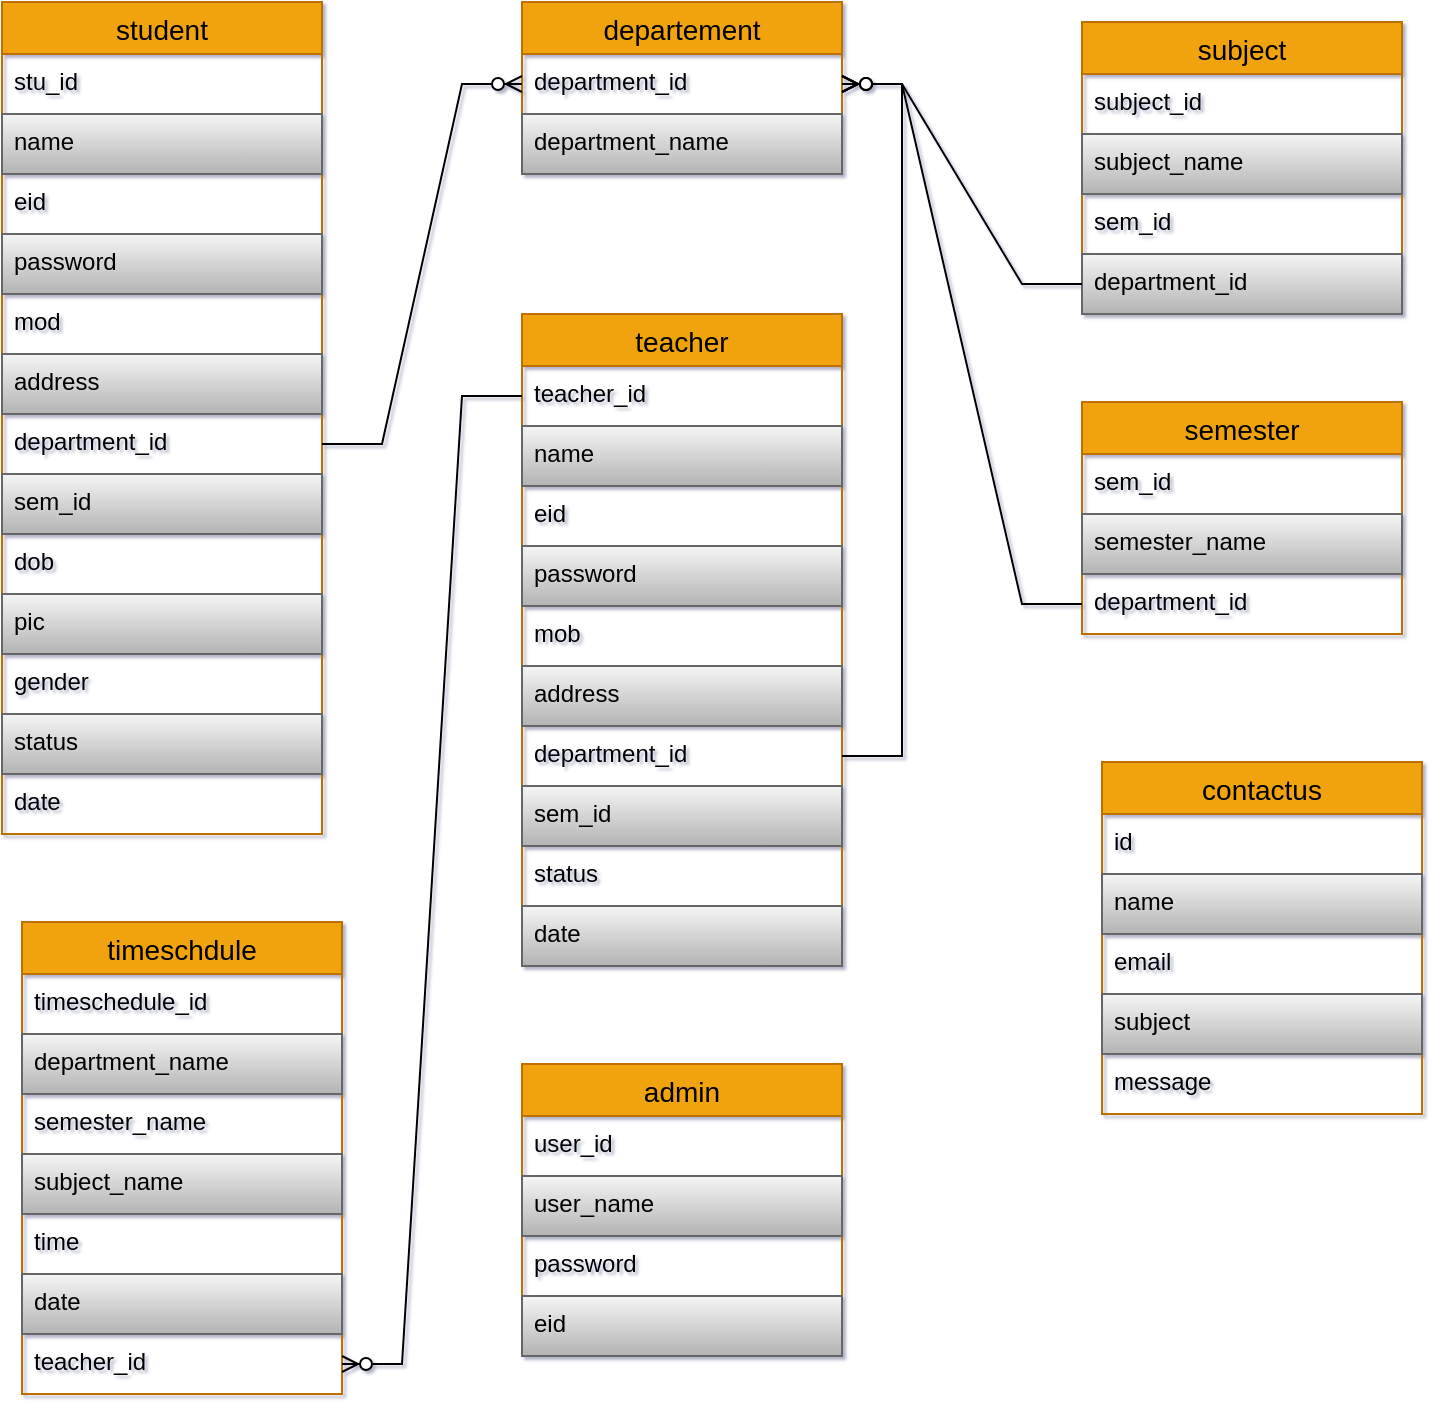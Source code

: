 <mxfile version="15.5.5" type="github">
  <diagram id="C5RBs43oDa-KdzZeNtuy" name="Page-1">
    <mxGraphModel dx="1483" dy="781" grid="1" gridSize="10" guides="1" tooltips="1" connect="1" arrows="1" fold="1" page="1" pageScale="1" pageWidth="1169" pageHeight="1654" background="#FFFFFF" math="0" shadow="1">
      <root>
        <mxCell id="WIyWlLk6GJQsqaUBKTNV-0" />
        <mxCell id="WIyWlLk6GJQsqaUBKTNV-1" parent="WIyWlLk6GJQsqaUBKTNV-0" />
        <mxCell id="6buz9TwMbB4uj7wlpRJJ-68" value="student" style="swimlane;fontStyle=0;childLayout=stackLayout;horizontal=1;startSize=26;horizontalStack=0;resizeParent=1;resizeParentMax=0;resizeLast=0;collapsible=1;marginBottom=0;align=center;fontSize=14;fillColor=#f0a30a;fontColor=#000000;strokeColor=#BD7000;" vertex="1" parent="WIyWlLk6GJQsqaUBKTNV-1">
          <mxGeometry x="30" y="150" width="160" height="416" as="geometry" />
        </mxCell>
        <mxCell id="6buz9TwMbB4uj7wlpRJJ-69" value="stu_id" style="text;strokeColor=none;fillColor=none;spacingLeft=4;spacingRight=4;overflow=hidden;rotatable=0;points=[[0,0.5],[1,0.5]];portConstraint=eastwest;fontSize=12;" vertex="1" parent="6buz9TwMbB4uj7wlpRJJ-68">
          <mxGeometry y="26" width="160" height="30" as="geometry" />
        </mxCell>
        <mxCell id="6buz9TwMbB4uj7wlpRJJ-70" value="name" style="text;strokeColor=#666666;fillColor=#f5f5f5;spacingLeft=4;spacingRight=4;overflow=hidden;rotatable=0;points=[[0,0.5],[1,0.5]];portConstraint=eastwest;fontSize=12;gradientColor=#b3b3b3;" vertex="1" parent="6buz9TwMbB4uj7wlpRJJ-68">
          <mxGeometry y="56" width="160" height="30" as="geometry" />
        </mxCell>
        <mxCell id="6buz9TwMbB4uj7wlpRJJ-71" value="eid" style="text;strokeColor=none;fillColor=none;spacingLeft=4;spacingRight=4;overflow=hidden;rotatable=0;points=[[0,0.5],[1,0.5]];portConstraint=eastwest;fontSize=12;" vertex="1" parent="6buz9TwMbB4uj7wlpRJJ-68">
          <mxGeometry y="86" width="160" height="30" as="geometry" />
        </mxCell>
        <mxCell id="6buz9TwMbB4uj7wlpRJJ-72" value="password" style="text;strokeColor=#666666;fillColor=#f5f5f5;spacingLeft=4;spacingRight=4;overflow=hidden;rotatable=0;points=[[0,0.5],[1,0.5]];portConstraint=eastwest;fontSize=12;gradientColor=#b3b3b3;" vertex="1" parent="6buz9TwMbB4uj7wlpRJJ-68">
          <mxGeometry y="116" width="160" height="30" as="geometry" />
        </mxCell>
        <mxCell id="6buz9TwMbB4uj7wlpRJJ-73" value="mod&#xa;" style="text;strokeColor=none;fillColor=none;spacingLeft=4;spacingRight=4;overflow=hidden;rotatable=0;points=[[0,0.5],[1,0.5]];portConstraint=eastwest;fontSize=12;" vertex="1" parent="6buz9TwMbB4uj7wlpRJJ-68">
          <mxGeometry y="146" width="160" height="30" as="geometry" />
        </mxCell>
        <mxCell id="6buz9TwMbB4uj7wlpRJJ-74" value="address" style="text;strokeColor=#666666;fillColor=#f5f5f5;spacingLeft=4;spacingRight=4;overflow=hidden;rotatable=0;points=[[0,0.5],[1,0.5]];portConstraint=eastwest;fontSize=12;gradientColor=#b3b3b3;" vertex="1" parent="6buz9TwMbB4uj7wlpRJJ-68">
          <mxGeometry y="176" width="160" height="30" as="geometry" />
        </mxCell>
        <mxCell id="6buz9TwMbB4uj7wlpRJJ-75" value="department_id" style="text;spacingLeft=4;spacingRight=4;overflow=hidden;rotatable=0;points=[[0,0.5],[1,0.5]];portConstraint=eastwest;fontSize=12;" vertex="1" parent="6buz9TwMbB4uj7wlpRJJ-68">
          <mxGeometry y="206" width="160" height="30" as="geometry" />
        </mxCell>
        <mxCell id="6buz9TwMbB4uj7wlpRJJ-76" value="sem_id" style="text;spacingLeft=4;spacingRight=4;overflow=hidden;rotatable=0;points=[[0,0.5],[1,0.5]];portConstraint=eastwest;fontSize=12;fillColor=#f5f5f5;gradientColor=#b3b3b3;strokeColor=#666666;" vertex="1" parent="6buz9TwMbB4uj7wlpRJJ-68">
          <mxGeometry y="236" width="160" height="30" as="geometry" />
        </mxCell>
        <mxCell id="6buz9TwMbB4uj7wlpRJJ-77" value="dob" style="text;spacingLeft=4;spacingRight=4;overflow=hidden;rotatable=0;points=[[0,0.5],[1,0.5]];portConstraint=eastwest;fontSize=12;" vertex="1" parent="6buz9TwMbB4uj7wlpRJJ-68">
          <mxGeometry y="266" width="160" height="30" as="geometry" />
        </mxCell>
        <mxCell id="6buz9TwMbB4uj7wlpRJJ-78" value="pic" style="text;spacingLeft=4;spacingRight=4;overflow=hidden;rotatable=0;points=[[0,0.5],[1,0.5]];portConstraint=eastwest;fontSize=12;fillColor=#f5f5f5;gradientColor=#b3b3b3;strokeColor=#666666;" vertex="1" parent="6buz9TwMbB4uj7wlpRJJ-68">
          <mxGeometry y="296" width="160" height="30" as="geometry" />
        </mxCell>
        <mxCell id="6buz9TwMbB4uj7wlpRJJ-79" value="gender" style="text;spacingLeft=4;spacingRight=4;overflow=hidden;rotatable=0;points=[[0,0.5],[1,0.5]];portConstraint=eastwest;fontSize=12;" vertex="1" parent="6buz9TwMbB4uj7wlpRJJ-68">
          <mxGeometry y="326" width="160" height="30" as="geometry" />
        </mxCell>
        <mxCell id="6buz9TwMbB4uj7wlpRJJ-80" value="status" style="text;spacingLeft=4;spacingRight=4;overflow=hidden;rotatable=0;points=[[0,0.5],[1,0.5]];portConstraint=eastwest;fontSize=12;fillColor=#f5f5f5;gradientColor=#b3b3b3;strokeColor=#666666;" vertex="1" parent="6buz9TwMbB4uj7wlpRJJ-68">
          <mxGeometry y="356" width="160" height="30" as="geometry" />
        </mxCell>
        <mxCell id="6buz9TwMbB4uj7wlpRJJ-81" value="date" style="text;spacingLeft=4;spacingRight=4;overflow=hidden;rotatable=0;points=[[0,0.5],[1,0.5]];portConstraint=eastwest;fontSize=12;" vertex="1" parent="6buz9TwMbB4uj7wlpRJJ-68">
          <mxGeometry y="386" width="160" height="30" as="geometry" />
        </mxCell>
        <mxCell id="6buz9TwMbB4uj7wlpRJJ-96" value="subject" style="swimlane;fontStyle=0;childLayout=stackLayout;horizontal=1;startSize=26;horizontalStack=0;resizeParent=1;resizeParentMax=0;resizeLast=0;collapsible=1;marginBottom=0;align=center;fontSize=14;fillColor=#f0a30a;strokeColor=#BD7000;fontColor=#000000;" vertex="1" parent="WIyWlLk6GJQsqaUBKTNV-1">
          <mxGeometry x="570" y="160" width="160" height="146" as="geometry" />
        </mxCell>
        <mxCell id="6buz9TwMbB4uj7wlpRJJ-97" value="subject_id" style="text;strokeColor=none;fillColor=none;spacingLeft=4;spacingRight=4;overflow=hidden;rotatable=0;points=[[0,0.5],[1,0.5]];portConstraint=eastwest;fontSize=12;" vertex="1" parent="6buz9TwMbB4uj7wlpRJJ-96">
          <mxGeometry y="26" width="160" height="30" as="geometry" />
        </mxCell>
        <mxCell id="6buz9TwMbB4uj7wlpRJJ-98" value="subject_name" style="text;strokeColor=#666666;fillColor=#f5f5f5;spacingLeft=4;spacingRight=4;overflow=hidden;rotatable=0;points=[[0,0.5],[1,0.5]];portConstraint=eastwest;fontSize=12;gradientColor=#b3b3b3;" vertex="1" parent="6buz9TwMbB4uj7wlpRJJ-96">
          <mxGeometry y="56" width="160" height="30" as="geometry" />
        </mxCell>
        <mxCell id="6buz9TwMbB4uj7wlpRJJ-99" value="sem_id" style="text;strokeColor=none;fillColor=none;spacingLeft=4;spacingRight=4;overflow=hidden;rotatable=0;points=[[0,0.5],[1,0.5]];portConstraint=eastwest;fontSize=12;" vertex="1" parent="6buz9TwMbB4uj7wlpRJJ-96">
          <mxGeometry y="86" width="160" height="30" as="geometry" />
        </mxCell>
        <mxCell id="6buz9TwMbB4uj7wlpRJJ-100" value="department_id" style="text;strokeColor=#666666;fillColor=#f5f5f5;spacingLeft=4;spacingRight=4;overflow=hidden;rotatable=0;points=[[0,0.5],[1,0.5]];portConstraint=eastwest;fontSize=12;gradientColor=#b3b3b3;" vertex="1" parent="6buz9TwMbB4uj7wlpRJJ-96">
          <mxGeometry y="116" width="160" height="30" as="geometry" />
        </mxCell>
        <mxCell id="6buz9TwMbB4uj7wlpRJJ-101" value="admin" style="swimlane;fontStyle=0;childLayout=stackLayout;horizontal=1;startSize=26;horizontalStack=0;resizeParent=1;resizeParentMax=0;resizeLast=0;collapsible=1;marginBottom=0;align=center;fontSize=14;fillColor=#f0a30a;strokeColor=#BD7000;fontColor=#000000;" vertex="1" parent="WIyWlLk6GJQsqaUBKTNV-1">
          <mxGeometry x="290" y="681" width="160" height="146" as="geometry" />
        </mxCell>
        <mxCell id="6buz9TwMbB4uj7wlpRJJ-102" value="user_id" style="text;strokeColor=none;fillColor=none;spacingLeft=4;spacingRight=4;overflow=hidden;rotatable=0;points=[[0,0.5],[1,0.5]];portConstraint=eastwest;fontSize=12;" vertex="1" parent="6buz9TwMbB4uj7wlpRJJ-101">
          <mxGeometry y="26" width="160" height="30" as="geometry" />
        </mxCell>
        <mxCell id="6buz9TwMbB4uj7wlpRJJ-103" value="user_name" style="text;strokeColor=#666666;fillColor=#f5f5f5;spacingLeft=4;spacingRight=4;overflow=hidden;rotatable=0;points=[[0,0.5],[1,0.5]];portConstraint=eastwest;fontSize=12;gradientColor=#b3b3b3;" vertex="1" parent="6buz9TwMbB4uj7wlpRJJ-101">
          <mxGeometry y="56" width="160" height="30" as="geometry" />
        </mxCell>
        <mxCell id="6buz9TwMbB4uj7wlpRJJ-104" value="password" style="text;strokeColor=none;fillColor=none;spacingLeft=4;spacingRight=4;overflow=hidden;rotatable=0;points=[[0,0.5],[1,0.5]];portConstraint=eastwest;fontSize=12;" vertex="1" parent="6buz9TwMbB4uj7wlpRJJ-101">
          <mxGeometry y="86" width="160" height="30" as="geometry" />
        </mxCell>
        <mxCell id="6buz9TwMbB4uj7wlpRJJ-105" value="eid" style="text;strokeColor=#666666;fillColor=#f5f5f5;spacingLeft=4;spacingRight=4;overflow=hidden;rotatable=0;points=[[0,0.5],[1,0.5]];portConstraint=eastwest;fontSize=12;gradientColor=#b3b3b3;" vertex="1" parent="6buz9TwMbB4uj7wlpRJJ-101">
          <mxGeometry y="116" width="160" height="30" as="geometry" />
        </mxCell>
        <mxCell id="6buz9TwMbB4uj7wlpRJJ-106" value="contactus" style="swimlane;fontStyle=0;childLayout=stackLayout;horizontal=1;startSize=26;horizontalStack=0;resizeParent=1;resizeParentMax=0;resizeLast=0;collapsible=1;marginBottom=0;align=center;fontSize=14;fillColor=#f0a30a;strokeColor=#BD7000;fontColor=#000000;" vertex="1" parent="WIyWlLk6GJQsqaUBKTNV-1">
          <mxGeometry x="580" y="530" width="160" height="176" as="geometry" />
        </mxCell>
        <mxCell id="6buz9TwMbB4uj7wlpRJJ-107" value="id" style="text;strokeColor=none;fillColor=none;spacingLeft=4;spacingRight=4;overflow=hidden;rotatable=0;points=[[0,0.5],[1,0.5]];portConstraint=eastwest;fontSize=12;" vertex="1" parent="6buz9TwMbB4uj7wlpRJJ-106">
          <mxGeometry y="26" width="160" height="30" as="geometry" />
        </mxCell>
        <mxCell id="6buz9TwMbB4uj7wlpRJJ-108" value="name" style="text;strokeColor=#666666;fillColor=#f5f5f5;spacingLeft=4;spacingRight=4;overflow=hidden;rotatable=0;points=[[0,0.5],[1,0.5]];portConstraint=eastwest;fontSize=12;gradientColor=#b3b3b3;" vertex="1" parent="6buz9TwMbB4uj7wlpRJJ-106">
          <mxGeometry y="56" width="160" height="30" as="geometry" />
        </mxCell>
        <mxCell id="6buz9TwMbB4uj7wlpRJJ-109" value="email" style="text;strokeColor=none;fillColor=none;spacingLeft=4;spacingRight=4;overflow=hidden;rotatable=0;points=[[0,0.5],[1,0.5]];portConstraint=eastwest;fontSize=12;" vertex="1" parent="6buz9TwMbB4uj7wlpRJJ-106">
          <mxGeometry y="86" width="160" height="30" as="geometry" />
        </mxCell>
        <mxCell id="6buz9TwMbB4uj7wlpRJJ-110" value="subject&#xa;" style="text;strokeColor=#666666;fillColor=#f5f5f5;spacingLeft=4;spacingRight=4;overflow=hidden;rotatable=0;points=[[0,0.5],[1,0.5]];portConstraint=eastwest;fontSize=12;gradientColor=#b3b3b3;" vertex="1" parent="6buz9TwMbB4uj7wlpRJJ-106">
          <mxGeometry y="116" width="160" height="30" as="geometry" />
        </mxCell>
        <mxCell id="6buz9TwMbB4uj7wlpRJJ-111" value="message" style="text;strokeColor=none;fillColor=none;spacingLeft=4;spacingRight=4;overflow=hidden;rotatable=0;points=[[0,0.5],[1,0.5]];portConstraint=eastwest;fontSize=12;" vertex="1" parent="6buz9TwMbB4uj7wlpRJJ-106">
          <mxGeometry y="146" width="160" height="30" as="geometry" />
        </mxCell>
        <mxCell id="6buz9TwMbB4uj7wlpRJJ-113" value="departement" style="swimlane;fontStyle=0;childLayout=stackLayout;horizontal=1;startSize=26;horizontalStack=0;resizeParent=1;resizeParentMax=0;resizeLast=0;collapsible=1;marginBottom=0;align=center;fontSize=14;fillColor=#f0a30a;strokeColor=#BD7000;fontColor=#000000;" vertex="1" parent="WIyWlLk6GJQsqaUBKTNV-1">
          <mxGeometry x="290" y="150" width="160" height="86" as="geometry" />
        </mxCell>
        <mxCell id="6buz9TwMbB4uj7wlpRJJ-114" value="department_id" style="text;strokeColor=none;fillColor=none;spacingLeft=4;spacingRight=4;overflow=hidden;rotatable=0;points=[[0,0.5],[1,0.5]];portConstraint=eastwest;fontSize=12;" vertex="1" parent="6buz9TwMbB4uj7wlpRJJ-113">
          <mxGeometry y="26" width="160" height="30" as="geometry" />
        </mxCell>
        <mxCell id="6buz9TwMbB4uj7wlpRJJ-115" value="department_name" style="text;strokeColor=#666666;fillColor=#f5f5f5;spacingLeft=4;spacingRight=4;overflow=hidden;rotatable=0;points=[[0,0.5],[1,0.5]];portConstraint=eastwest;fontSize=12;gradientColor=#b3b3b3;" vertex="1" parent="6buz9TwMbB4uj7wlpRJJ-113">
          <mxGeometry y="56" width="160" height="30" as="geometry" />
        </mxCell>
        <mxCell id="6buz9TwMbB4uj7wlpRJJ-117" value="semester" style="swimlane;fontStyle=0;childLayout=stackLayout;horizontal=1;startSize=26;horizontalStack=0;resizeParent=1;resizeParentMax=0;resizeLast=0;collapsible=1;marginBottom=0;align=center;fontSize=14;fillColor=#f0a30a;strokeColor=#BD7000;fontColor=#000000;" vertex="1" parent="WIyWlLk6GJQsqaUBKTNV-1">
          <mxGeometry x="570" y="350" width="160" height="116" as="geometry" />
        </mxCell>
        <mxCell id="6buz9TwMbB4uj7wlpRJJ-118" value="sem_id" style="text;strokeColor=none;fillColor=none;spacingLeft=4;spacingRight=4;overflow=hidden;rotatable=0;points=[[0,0.5],[1,0.5]];portConstraint=eastwest;fontSize=12;" vertex="1" parent="6buz9TwMbB4uj7wlpRJJ-117">
          <mxGeometry y="26" width="160" height="30" as="geometry" />
        </mxCell>
        <mxCell id="6buz9TwMbB4uj7wlpRJJ-119" value="semester_name" style="text;strokeColor=#666666;fillColor=#f5f5f5;spacingLeft=4;spacingRight=4;overflow=hidden;rotatable=0;points=[[0,0.5],[1,0.5]];portConstraint=eastwest;fontSize=12;gradientColor=#b3b3b3;" vertex="1" parent="6buz9TwMbB4uj7wlpRJJ-117">
          <mxGeometry y="56" width="160" height="30" as="geometry" />
        </mxCell>
        <mxCell id="6buz9TwMbB4uj7wlpRJJ-120" value="department_id" style="text;strokeColor=none;fillColor=none;spacingLeft=4;spacingRight=4;overflow=hidden;rotatable=0;points=[[0,0.5],[1,0.5]];portConstraint=eastwest;fontSize=12;" vertex="1" parent="6buz9TwMbB4uj7wlpRJJ-117">
          <mxGeometry y="86" width="160" height="30" as="geometry" />
        </mxCell>
        <mxCell id="6buz9TwMbB4uj7wlpRJJ-121" value="teacher" style="swimlane;fontStyle=0;childLayout=stackLayout;horizontal=1;startSize=26;horizontalStack=0;resizeParent=1;resizeParentMax=0;resizeLast=0;collapsible=1;marginBottom=0;align=center;fontSize=14;fillColor=#f0a30a;strokeColor=#BD7000;fontColor=#000000;" vertex="1" parent="WIyWlLk6GJQsqaUBKTNV-1">
          <mxGeometry x="290" y="306" width="160" height="326" as="geometry" />
        </mxCell>
        <mxCell id="6buz9TwMbB4uj7wlpRJJ-122" value="teacher_id" style="text;strokeColor=none;fillColor=none;spacingLeft=4;spacingRight=4;overflow=hidden;rotatable=0;points=[[0,0.5],[1,0.5]];portConstraint=eastwest;fontSize=12;" vertex="1" parent="6buz9TwMbB4uj7wlpRJJ-121">
          <mxGeometry y="26" width="160" height="30" as="geometry" />
        </mxCell>
        <mxCell id="6buz9TwMbB4uj7wlpRJJ-123" value="name" style="text;strokeColor=#666666;fillColor=#f5f5f5;spacingLeft=4;spacingRight=4;overflow=hidden;rotatable=0;points=[[0,0.5],[1,0.5]];portConstraint=eastwest;fontSize=12;gradientColor=#b3b3b3;" vertex="1" parent="6buz9TwMbB4uj7wlpRJJ-121">
          <mxGeometry y="56" width="160" height="30" as="geometry" />
        </mxCell>
        <mxCell id="6buz9TwMbB4uj7wlpRJJ-124" value="eid" style="text;strokeColor=none;fillColor=none;spacingLeft=4;spacingRight=4;overflow=hidden;rotatable=0;points=[[0,0.5],[1,0.5]];portConstraint=eastwest;fontSize=12;" vertex="1" parent="6buz9TwMbB4uj7wlpRJJ-121">
          <mxGeometry y="86" width="160" height="30" as="geometry" />
        </mxCell>
        <mxCell id="6buz9TwMbB4uj7wlpRJJ-125" value="password" style="text;strokeColor=#666666;fillColor=#f5f5f5;spacingLeft=4;spacingRight=4;overflow=hidden;rotatable=0;points=[[0,0.5],[1,0.5]];portConstraint=eastwest;fontSize=12;gradientColor=#b3b3b3;" vertex="1" parent="6buz9TwMbB4uj7wlpRJJ-121">
          <mxGeometry y="116" width="160" height="30" as="geometry" />
        </mxCell>
        <mxCell id="6buz9TwMbB4uj7wlpRJJ-126" value="mob" style="text;strokeColor=none;fillColor=none;spacingLeft=4;spacingRight=4;overflow=hidden;rotatable=0;points=[[0,0.5],[1,0.5]];portConstraint=eastwest;fontSize=12;" vertex="1" parent="6buz9TwMbB4uj7wlpRJJ-121">
          <mxGeometry y="146" width="160" height="30" as="geometry" />
        </mxCell>
        <mxCell id="6buz9TwMbB4uj7wlpRJJ-127" value="address" style="text;strokeColor=#666666;fillColor=#f5f5f5;spacingLeft=4;spacingRight=4;overflow=hidden;rotatable=0;points=[[0,0.5],[1,0.5]];portConstraint=eastwest;fontSize=12;gradientColor=#b3b3b3;" vertex="1" parent="6buz9TwMbB4uj7wlpRJJ-121">
          <mxGeometry y="176" width="160" height="30" as="geometry" />
        </mxCell>
        <mxCell id="6buz9TwMbB4uj7wlpRJJ-128" value="department_id" style="text;strokeColor=none;fillColor=none;spacingLeft=4;spacingRight=4;overflow=hidden;rotatable=0;points=[[0,0.5],[1,0.5]];portConstraint=eastwest;fontSize=12;" vertex="1" parent="6buz9TwMbB4uj7wlpRJJ-121">
          <mxGeometry y="206" width="160" height="30" as="geometry" />
        </mxCell>
        <mxCell id="6buz9TwMbB4uj7wlpRJJ-129" value="sem_id" style="text;strokeColor=#666666;fillColor=#f5f5f5;spacingLeft=4;spacingRight=4;overflow=hidden;rotatable=0;points=[[0,0.5],[1,0.5]];portConstraint=eastwest;fontSize=12;gradientColor=#b3b3b3;" vertex="1" parent="6buz9TwMbB4uj7wlpRJJ-121">
          <mxGeometry y="236" width="160" height="30" as="geometry" />
        </mxCell>
        <mxCell id="6buz9TwMbB4uj7wlpRJJ-130" value="status" style="text;strokeColor=none;fillColor=none;spacingLeft=4;spacingRight=4;overflow=hidden;rotatable=0;points=[[0,0.5],[1,0.5]];portConstraint=eastwest;fontSize=12;" vertex="1" parent="6buz9TwMbB4uj7wlpRJJ-121">
          <mxGeometry y="266" width="160" height="30" as="geometry" />
        </mxCell>
        <mxCell id="6buz9TwMbB4uj7wlpRJJ-131" value="date" style="text;strokeColor=#666666;fillColor=#f5f5f5;spacingLeft=4;spacingRight=4;overflow=hidden;rotatable=0;points=[[0,0.5],[1,0.5]];portConstraint=eastwest;fontSize=12;gradientColor=#b3b3b3;" vertex="1" parent="6buz9TwMbB4uj7wlpRJJ-121">
          <mxGeometry y="296" width="160" height="30" as="geometry" />
        </mxCell>
        <mxCell id="6buz9TwMbB4uj7wlpRJJ-132" value="timeschdule" style="swimlane;fontStyle=0;childLayout=stackLayout;horizontal=1;startSize=26;horizontalStack=0;resizeParent=1;resizeParentMax=0;resizeLast=0;collapsible=1;marginBottom=0;align=center;fontSize=14;fillColor=#f0a30a;fontColor=#000000;strokeColor=#BD7000;" vertex="1" parent="WIyWlLk6GJQsqaUBKTNV-1">
          <mxGeometry x="40" y="610" width="160" height="236" as="geometry" />
        </mxCell>
        <mxCell id="6buz9TwMbB4uj7wlpRJJ-133" value="timeschedule_id" style="text;strokeColor=none;fillColor=none;spacingLeft=4;spacingRight=4;overflow=hidden;rotatable=0;points=[[0,0.5],[1,0.5]];portConstraint=eastwest;fontSize=12;" vertex="1" parent="6buz9TwMbB4uj7wlpRJJ-132">
          <mxGeometry y="26" width="160" height="30" as="geometry" />
        </mxCell>
        <mxCell id="6buz9TwMbB4uj7wlpRJJ-134" value="department_name" style="text;strokeColor=#666666;fillColor=#f5f5f5;spacingLeft=4;spacingRight=4;overflow=hidden;rotatable=0;points=[[0,0.5],[1,0.5]];portConstraint=eastwest;fontSize=12;gradientColor=#b3b3b3;" vertex="1" parent="6buz9TwMbB4uj7wlpRJJ-132">
          <mxGeometry y="56" width="160" height="30" as="geometry" />
        </mxCell>
        <mxCell id="6buz9TwMbB4uj7wlpRJJ-135" value="semester_name" style="text;strokeColor=none;fillColor=none;spacingLeft=4;spacingRight=4;overflow=hidden;rotatable=0;points=[[0,0.5],[1,0.5]];portConstraint=eastwest;fontSize=12;" vertex="1" parent="6buz9TwMbB4uj7wlpRJJ-132">
          <mxGeometry y="86" width="160" height="30" as="geometry" />
        </mxCell>
        <mxCell id="6buz9TwMbB4uj7wlpRJJ-136" value="subject_name" style="text;strokeColor=#666666;fillColor=#f5f5f5;spacingLeft=4;spacingRight=4;overflow=hidden;rotatable=0;points=[[0,0.5],[1,0.5]];portConstraint=eastwest;fontSize=12;gradientColor=#b3b3b3;" vertex="1" parent="6buz9TwMbB4uj7wlpRJJ-132">
          <mxGeometry y="116" width="160" height="30" as="geometry" />
        </mxCell>
        <mxCell id="6buz9TwMbB4uj7wlpRJJ-137" value="time" style="text;strokeColor=none;fillColor=none;spacingLeft=4;spacingRight=4;overflow=hidden;rotatable=0;points=[[0,0.5],[1,0.5]];portConstraint=eastwest;fontSize=12;" vertex="1" parent="6buz9TwMbB4uj7wlpRJJ-132">
          <mxGeometry y="146" width="160" height="30" as="geometry" />
        </mxCell>
        <mxCell id="6buz9TwMbB4uj7wlpRJJ-138" value="date" style="text;strokeColor=#666666;fillColor=#f5f5f5;spacingLeft=4;spacingRight=4;overflow=hidden;rotatable=0;points=[[0,0.5],[1,0.5]];portConstraint=eastwest;fontSize=12;gradientColor=#b3b3b3;" vertex="1" parent="6buz9TwMbB4uj7wlpRJJ-132">
          <mxGeometry y="176" width="160" height="30" as="geometry" />
        </mxCell>
        <mxCell id="6buz9TwMbB4uj7wlpRJJ-139" value="teacher_id" style="text;strokeColor=none;fillColor=none;spacingLeft=4;spacingRight=4;overflow=hidden;rotatable=0;points=[[0,0.5],[1,0.5]];portConstraint=eastwest;fontSize=12;" vertex="1" parent="6buz9TwMbB4uj7wlpRJJ-132">
          <mxGeometry y="206" width="160" height="30" as="geometry" />
        </mxCell>
        <mxCell id="6buz9TwMbB4uj7wlpRJJ-140" value="" style="edgeStyle=entityRelationEdgeStyle;fontSize=12;html=1;endArrow=ERzeroToMany;endFill=1;rounded=0;exitX=1;exitY=0.5;exitDx=0;exitDy=0;entryX=0;entryY=0.5;entryDx=0;entryDy=0;" edge="1" parent="WIyWlLk6GJQsqaUBKTNV-1" source="6buz9TwMbB4uj7wlpRJJ-75" target="6buz9TwMbB4uj7wlpRJJ-114">
          <mxGeometry width="100" height="100" relative="1" as="geometry">
            <mxPoint x="390" y="370" as="sourcePoint" />
            <mxPoint x="260" y="240" as="targetPoint" />
          </mxGeometry>
        </mxCell>
        <mxCell id="6buz9TwMbB4uj7wlpRJJ-141" value="" style="edgeStyle=entityRelationEdgeStyle;fontSize=12;html=1;endArrow=ERzeroToMany;endFill=1;rounded=0;exitX=0;exitY=0.5;exitDx=0;exitDy=0;entryX=1;entryY=0.5;entryDx=0;entryDy=0;" edge="1" parent="WIyWlLk6GJQsqaUBKTNV-1" source="6buz9TwMbB4uj7wlpRJJ-120" target="6buz9TwMbB4uj7wlpRJJ-114">
          <mxGeometry width="100" height="100" relative="1" as="geometry">
            <mxPoint x="250" y="430" as="sourcePoint" />
            <mxPoint x="320" y="260" as="targetPoint" />
          </mxGeometry>
        </mxCell>
        <mxCell id="6buz9TwMbB4uj7wlpRJJ-144" value="" style="edgeStyle=entityRelationEdgeStyle;fontSize=12;html=1;endArrow=ERzeroToMany;endFill=1;rounded=0;entryX=1;entryY=0.5;entryDx=0;entryDy=0;" edge="1" parent="WIyWlLk6GJQsqaUBKTNV-1" source="6buz9TwMbB4uj7wlpRJJ-100" target="6buz9TwMbB4uj7wlpRJJ-114">
          <mxGeometry width="100" height="100" relative="1" as="geometry">
            <mxPoint x="390" y="410" as="sourcePoint" />
            <mxPoint x="410" y="480" as="targetPoint" />
          </mxGeometry>
        </mxCell>
        <mxCell id="6buz9TwMbB4uj7wlpRJJ-145" value="" style="edgeStyle=entityRelationEdgeStyle;fontSize=12;html=1;endArrow=ERzeroToMany;endFill=1;rounded=0;" edge="1" parent="WIyWlLk6GJQsqaUBKTNV-1" source="6buz9TwMbB4uj7wlpRJJ-122" target="6buz9TwMbB4uj7wlpRJJ-139">
          <mxGeometry width="100" height="100" relative="1" as="geometry">
            <mxPoint x="810" y="410" as="sourcePoint" />
            <mxPoint x="910" y="310" as="targetPoint" />
          </mxGeometry>
        </mxCell>
        <mxCell id="6buz9TwMbB4uj7wlpRJJ-147" value="" style="edgeStyle=entityRelationEdgeStyle;fontSize=12;html=1;endArrow=ERzeroToMany;endFill=1;rounded=0;entryX=1;entryY=0.5;entryDx=0;entryDy=0;" edge="1" parent="WIyWlLk6GJQsqaUBKTNV-1" source="6buz9TwMbB4uj7wlpRJJ-128" target="6buz9TwMbB4uj7wlpRJJ-114">
          <mxGeometry width="100" height="100" relative="1" as="geometry">
            <mxPoint x="650" y="290" as="sourcePoint" />
            <mxPoint x="560" y="340" as="targetPoint" />
          </mxGeometry>
        </mxCell>
      </root>
    </mxGraphModel>
  </diagram>
</mxfile>
